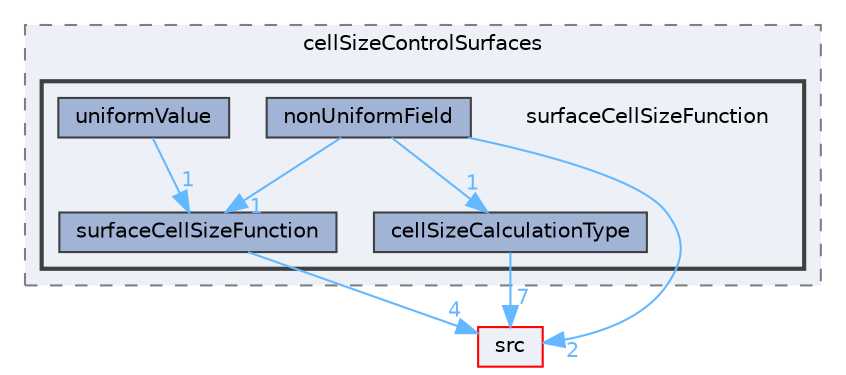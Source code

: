 digraph "applications/utilities/mesh/generation/foamyMesh/conformalVoronoiMesh/cellSizeControlSurfaces/surfaceCellSizeFunction"
{
 // LATEX_PDF_SIZE
  bgcolor="transparent";
  edge [fontname=Helvetica,fontsize=10,labelfontname=Helvetica,labelfontsize=10];
  node [fontname=Helvetica,fontsize=10,shape=box,height=0.2,width=0.4];
  compound=true
  subgraph clusterdir_778c82a8af8b45b8f10407162d229375 {
    graph [ bgcolor="#edf0f7", pencolor="grey50", label="cellSizeControlSurfaces", fontname=Helvetica,fontsize=10 style="filled,dashed", URL="dir_778c82a8af8b45b8f10407162d229375.html",tooltip=""]
  subgraph clusterdir_bb203e61ccf055bfaaaa7acfdea88afb {
    graph [ bgcolor="#edf0f7", pencolor="grey25", label="", fontname=Helvetica,fontsize=10 style="filled,bold", URL="dir_bb203e61ccf055bfaaaa7acfdea88afb.html",tooltip=""]
    dir_bb203e61ccf055bfaaaa7acfdea88afb [shape=plaintext, label="surfaceCellSizeFunction"];
  dir_a697956e4d559fffbd58795d684dfd83 [label="cellSizeCalculationType", fillcolor="#a2b4d6", color="grey25", style="filled", URL="dir_a697956e4d559fffbd58795d684dfd83.html",tooltip=""];
  dir_f4ae40c118061460b07fa9f800b92a7c [label="nonUniformField", fillcolor="#a2b4d6", color="grey25", style="filled", URL="dir_f4ae40c118061460b07fa9f800b92a7c.html",tooltip=""];
  dir_98b5cd448c6e2e4694c3a22575748874 [label="surfaceCellSizeFunction", fillcolor="#a2b4d6", color="grey25", style="filled", URL="dir_98b5cd448c6e2e4694c3a22575748874.html",tooltip=""];
  dir_1cff610fea89e79928c8c7a0ba874cdb [label="uniformValue", fillcolor="#a2b4d6", color="grey25", style="filled", URL="dir_1cff610fea89e79928c8c7a0ba874cdb.html",tooltip=""];
  }
  }
  dir_68267d1309a1af8e8297ef4c3efbcdba [label="src", fillcolor="#edf0f7", color="red", style="filled", URL="dir_68267d1309a1af8e8297ef4c3efbcdba.html",tooltip=""];
  dir_a697956e4d559fffbd58795d684dfd83->dir_68267d1309a1af8e8297ef4c3efbcdba [headlabel="7", labeldistance=1.5 headhref="dir_000438_003729.html" href="dir_000438_003729.html" color="steelblue1" fontcolor="steelblue1"];
  dir_f4ae40c118061460b07fa9f800b92a7c->dir_68267d1309a1af8e8297ef4c3efbcdba [headlabel="2", labeldistance=1.5 headhref="dir_002576_003729.html" href="dir_002576_003729.html" color="steelblue1" fontcolor="steelblue1"];
  dir_f4ae40c118061460b07fa9f800b92a7c->dir_98b5cd448c6e2e4694c3a22575748874 [headlabel="1", labeldistance=1.5 headhref="dir_002576_003822.html" href="dir_002576_003822.html" color="steelblue1" fontcolor="steelblue1"];
  dir_f4ae40c118061460b07fa9f800b92a7c->dir_a697956e4d559fffbd58795d684dfd83 [headlabel="1", labeldistance=1.5 headhref="dir_002576_000438.html" href="dir_002576_000438.html" color="steelblue1" fontcolor="steelblue1"];
  dir_98b5cd448c6e2e4694c3a22575748874->dir_68267d1309a1af8e8297ef4c3efbcdba [headlabel="4", labeldistance=1.5 headhref="dir_003822_003729.html" href="dir_003822_003729.html" color="steelblue1" fontcolor="steelblue1"];
  dir_1cff610fea89e79928c8c7a0ba874cdb->dir_98b5cd448c6e2e4694c3a22575748874 [headlabel="1", labeldistance=1.5 headhref="dir_004226_003822.html" href="dir_004226_003822.html" color="steelblue1" fontcolor="steelblue1"];
}
